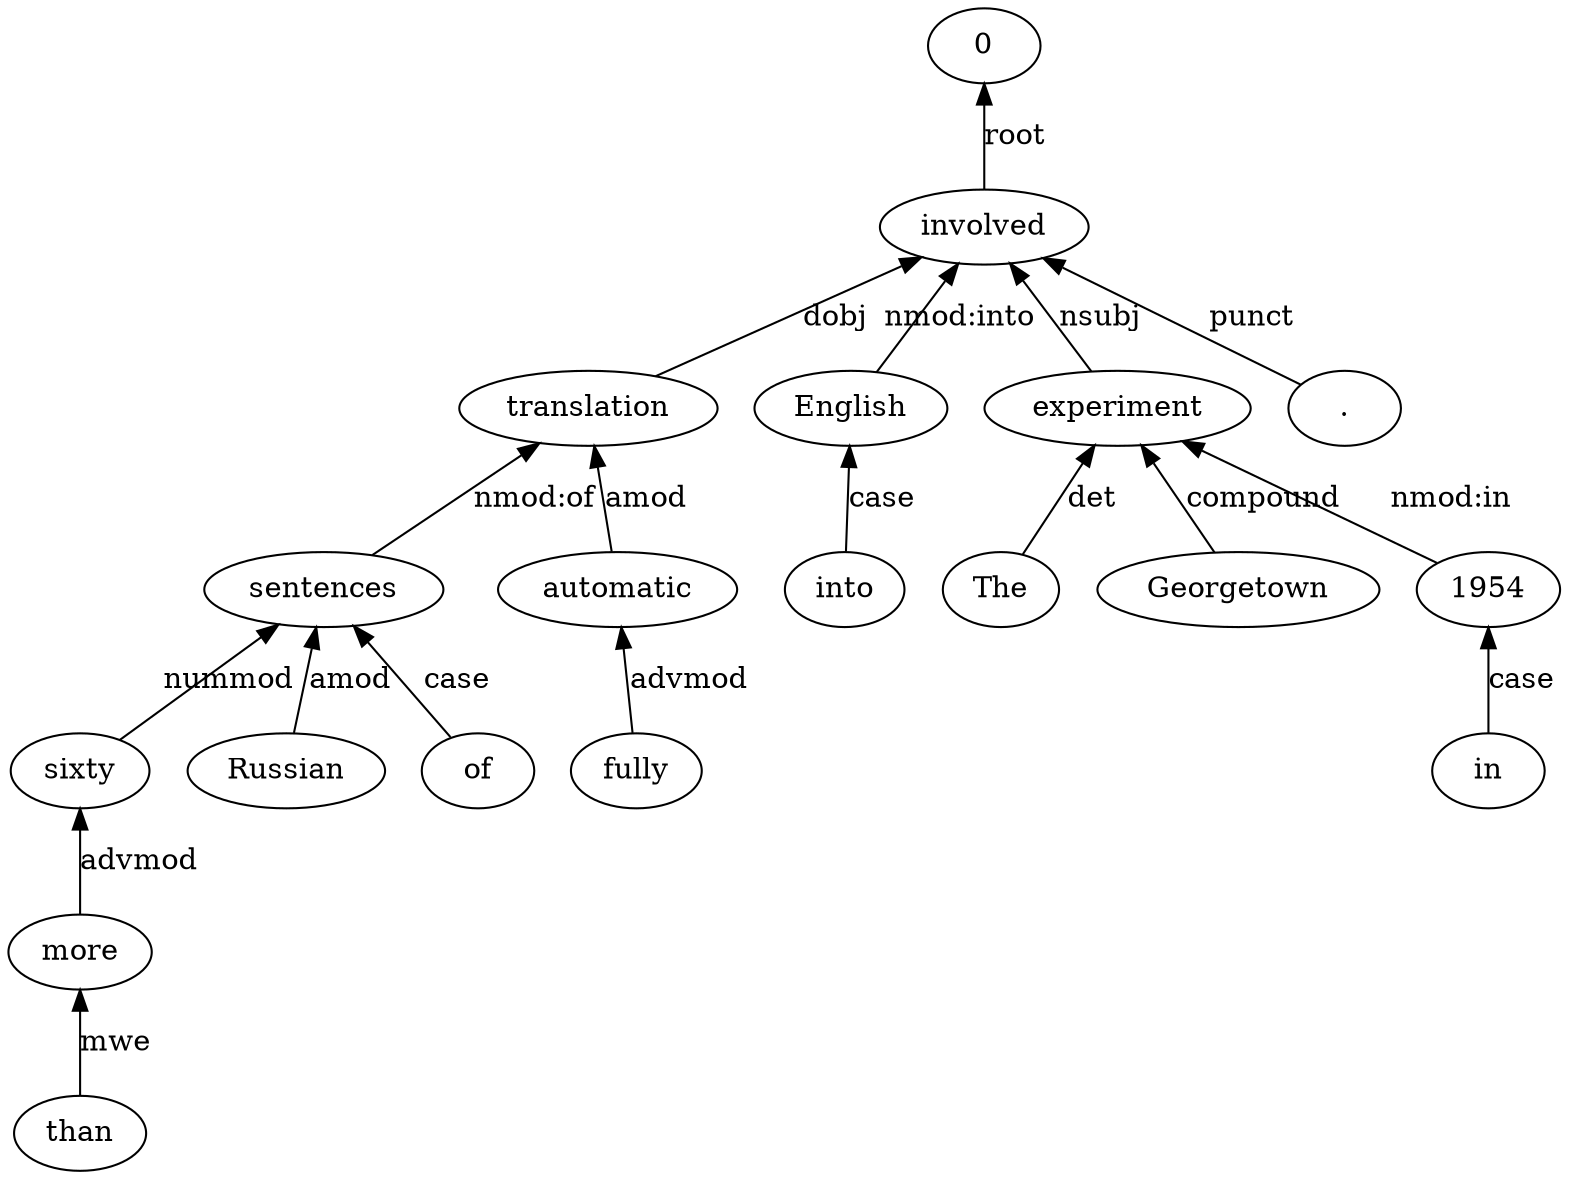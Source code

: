 digraph G {
fontsize="9.5";
layout=dot;
margin=0;
rankdir=BT;
splines=false;
1 [label="The"];
2 [label="Georgetown"];
3 [label="experiment"];
4 [label="in"];
5 [label="1954"];
6 [label="involved"];
7 [label="fully"];
8 [label="automatic"];
9 [label="translation"];
10 [label="of"];
11 [label="more"];
12 [label="than"];
13 [label="sixty"];
14 [label="Russian"];
15 [label="sentences"];
16 [label="into"];
17 [label="English"];
18 [label="."];
6 -> 0  [label="root"];
1 -> 3  [label="det"];
2 -> 3  [label="compound"];
3 -> 6  [label="nsubj"];
4 -> 5  [label="case"];
5 -> 3  [label="nmod:in"];
7 -> 8  [label="advmod"];
8 -> 9  [label="amod"];
9 -> 6  [label="dobj"];
10 -> 15  [label="case"];
11 -> 13  [label="advmod"];
12 -> 11  [label="mwe"];
13 -> 15  [label="nummod"];
14 -> 15  [label="amod"];
15 -> 9  [label="nmod:of"];
16 -> 17  [label="case"];
17 -> 6  [label="nmod:into"];
18 -> 6  [label="punct"];
}
